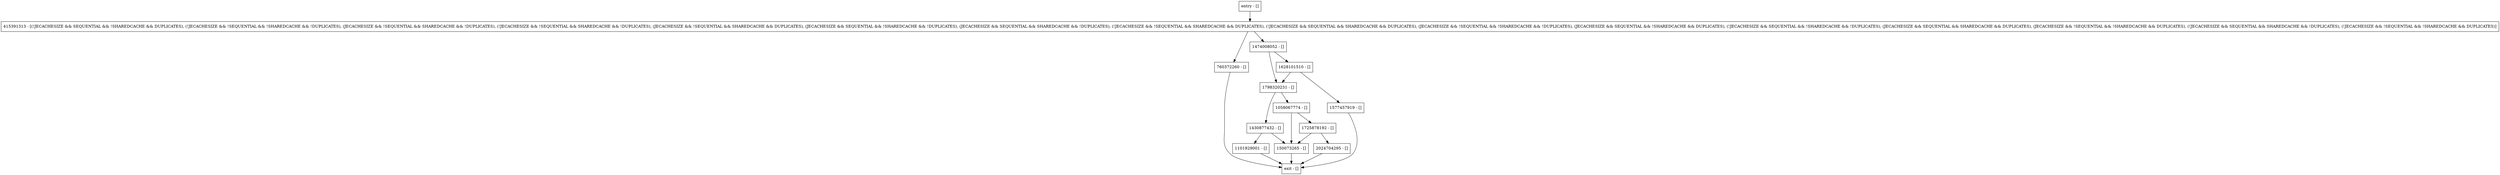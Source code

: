 digraph shouldUpdateLsn {
node [shape=record];
1725878192 [label="1725878192 - []"];
1628101510 [label="1628101510 - []"];
1101929001 [label="1101929001 - []"];
1798320231 [label="1798320231 - []"];
415391313 [label="415391313 - [(!JECACHESIZE && SEQUENTIAL && !SHAREDCACHE && DUPLICATES), (!JECACHESIZE && !SEQUENTIAL && !SHAREDCACHE && !DUPLICATES), (JECACHESIZE && !SEQUENTIAL && SHAREDCACHE && !DUPLICATES), (!JECACHESIZE && !SEQUENTIAL && SHAREDCACHE && !DUPLICATES), (JECACHESIZE && !SEQUENTIAL && SHAREDCACHE && DUPLICATES), (JECACHESIZE && SEQUENTIAL && !SHAREDCACHE && !DUPLICATES), (JECACHESIZE && SEQUENTIAL && SHAREDCACHE && !DUPLICATES), (!JECACHESIZE && !SEQUENTIAL && SHAREDCACHE && DUPLICATES), (!JECACHESIZE && SEQUENTIAL && SHAREDCACHE && DUPLICATES), (JECACHESIZE && !SEQUENTIAL && !SHAREDCACHE && !DUPLICATES), (JECACHESIZE && SEQUENTIAL && !SHAREDCACHE && DUPLICATES), (!JECACHESIZE && SEQUENTIAL && !SHAREDCACHE && !DUPLICATES), (JECACHESIZE && SEQUENTIAL && SHAREDCACHE && DUPLICATES), (JECACHESIZE && !SEQUENTIAL && !SHAREDCACHE && DUPLICATES), (!JECACHESIZE && SEQUENTIAL && SHAREDCACHE && !DUPLICATES), (!JECACHESIZE && !SEQUENTIAL && !SHAREDCACHE && DUPLICATES)]"];
760372260 [label="760372260 - []"];
2024704295 [label="2024704295 - []"];
entry [label="entry - []"];
exit [label="exit - []"];
1474008052 [label="1474008052 - []"];
1430877432 [label="1430877432 - []"];
150073265 [label="150073265 - []"];
1577457919 [label="1577457919 - []"];
1058067774 [label="1058067774 - []"];
entry;
exit;
1725878192 -> 2024704295;
1725878192 -> 150073265;
1628101510 -> 1798320231;
1628101510 -> 1577457919;
1101929001 -> exit;
1798320231 -> 1430877432;
1798320231 -> 1058067774;
415391313 -> 1474008052;
415391313 -> 760372260;
760372260 -> exit;
2024704295 -> exit;
entry -> 415391313;
1474008052 -> 1628101510;
1474008052 -> 1798320231;
1430877432 -> 1101929001;
1430877432 -> 150073265;
150073265 -> exit;
1577457919 -> exit;
1058067774 -> 1725878192;
1058067774 -> 150073265;
}
